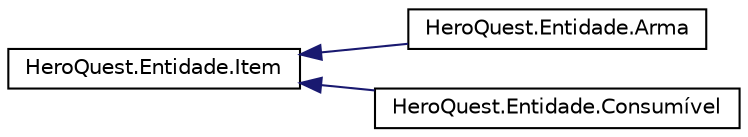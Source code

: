 digraph "Representação gráfica da hiearquia da classe"
{
 // LATEX_PDF_SIZE
  edge [fontname="Helvetica",fontsize="10",labelfontname="Helvetica",labelfontsize="10"];
  node [fontname="Helvetica",fontsize="10",shape=record];
  rankdir="LR";
  Node0 [label="HeroQuest.Entidade.Item",height=0.2,width=0.4,color="black", fillcolor="white", style="filled",URL="$class_hero_quest_1_1_entidade_1_1_item.html",tooltip=" "];
  Node0 -> Node1 [dir="back",color="midnightblue",fontsize="10",style="solid",fontname="Helvetica"];
  Node1 [label="HeroQuest.Entidade.Arma",height=0.2,width=0.4,color="black", fillcolor="white", style="filled",URL="$class_hero_quest_1_1_entidade_1_1_arma.html",tooltip=" "];
  Node0 -> Node2 [dir="back",color="midnightblue",fontsize="10",style="solid",fontname="Helvetica"];
  Node2 [label="HeroQuest.Entidade.Consumível",height=0.2,width=0.4,color="black", fillcolor="white", style="filled",URL="$class_hero_quest_1_1_entidade_1_1_consum_xC3_xADvel.html",tooltip=" "];
}
